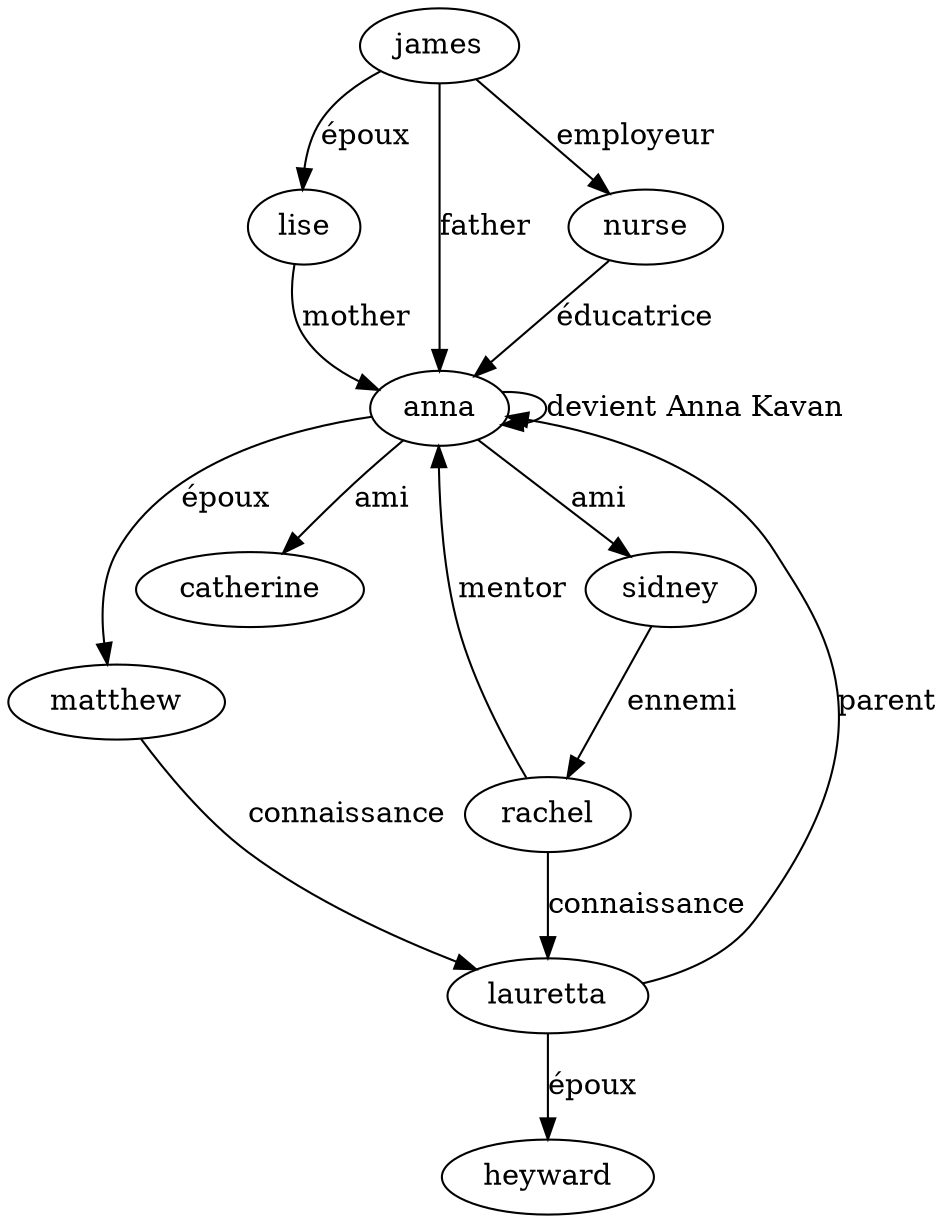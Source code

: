 digraph {
    james -> lise [label=époux]
    james -> anna [label=father]
    lise -> anna [label=mother]


    james -> nurse [label=employeur]
    nurse -> anna [label=éducatrice]


    lauretta -> anna [label=parent]
    lauretta -> heyward [label=époux]


    rachel -> lauretta [label=connaissance]
    rachel -> anna  [label=mentor]
    anna   -> sidney [label=ami]
    sidney -> rachel [label=ennemi]
    anna   -> catherine [label=ami]

    matthew -> lauretta [label=connaissance]
    anna    -> matthew [label=époux]
    anna    -> anna [label="devient Anna Kavan"]
}
